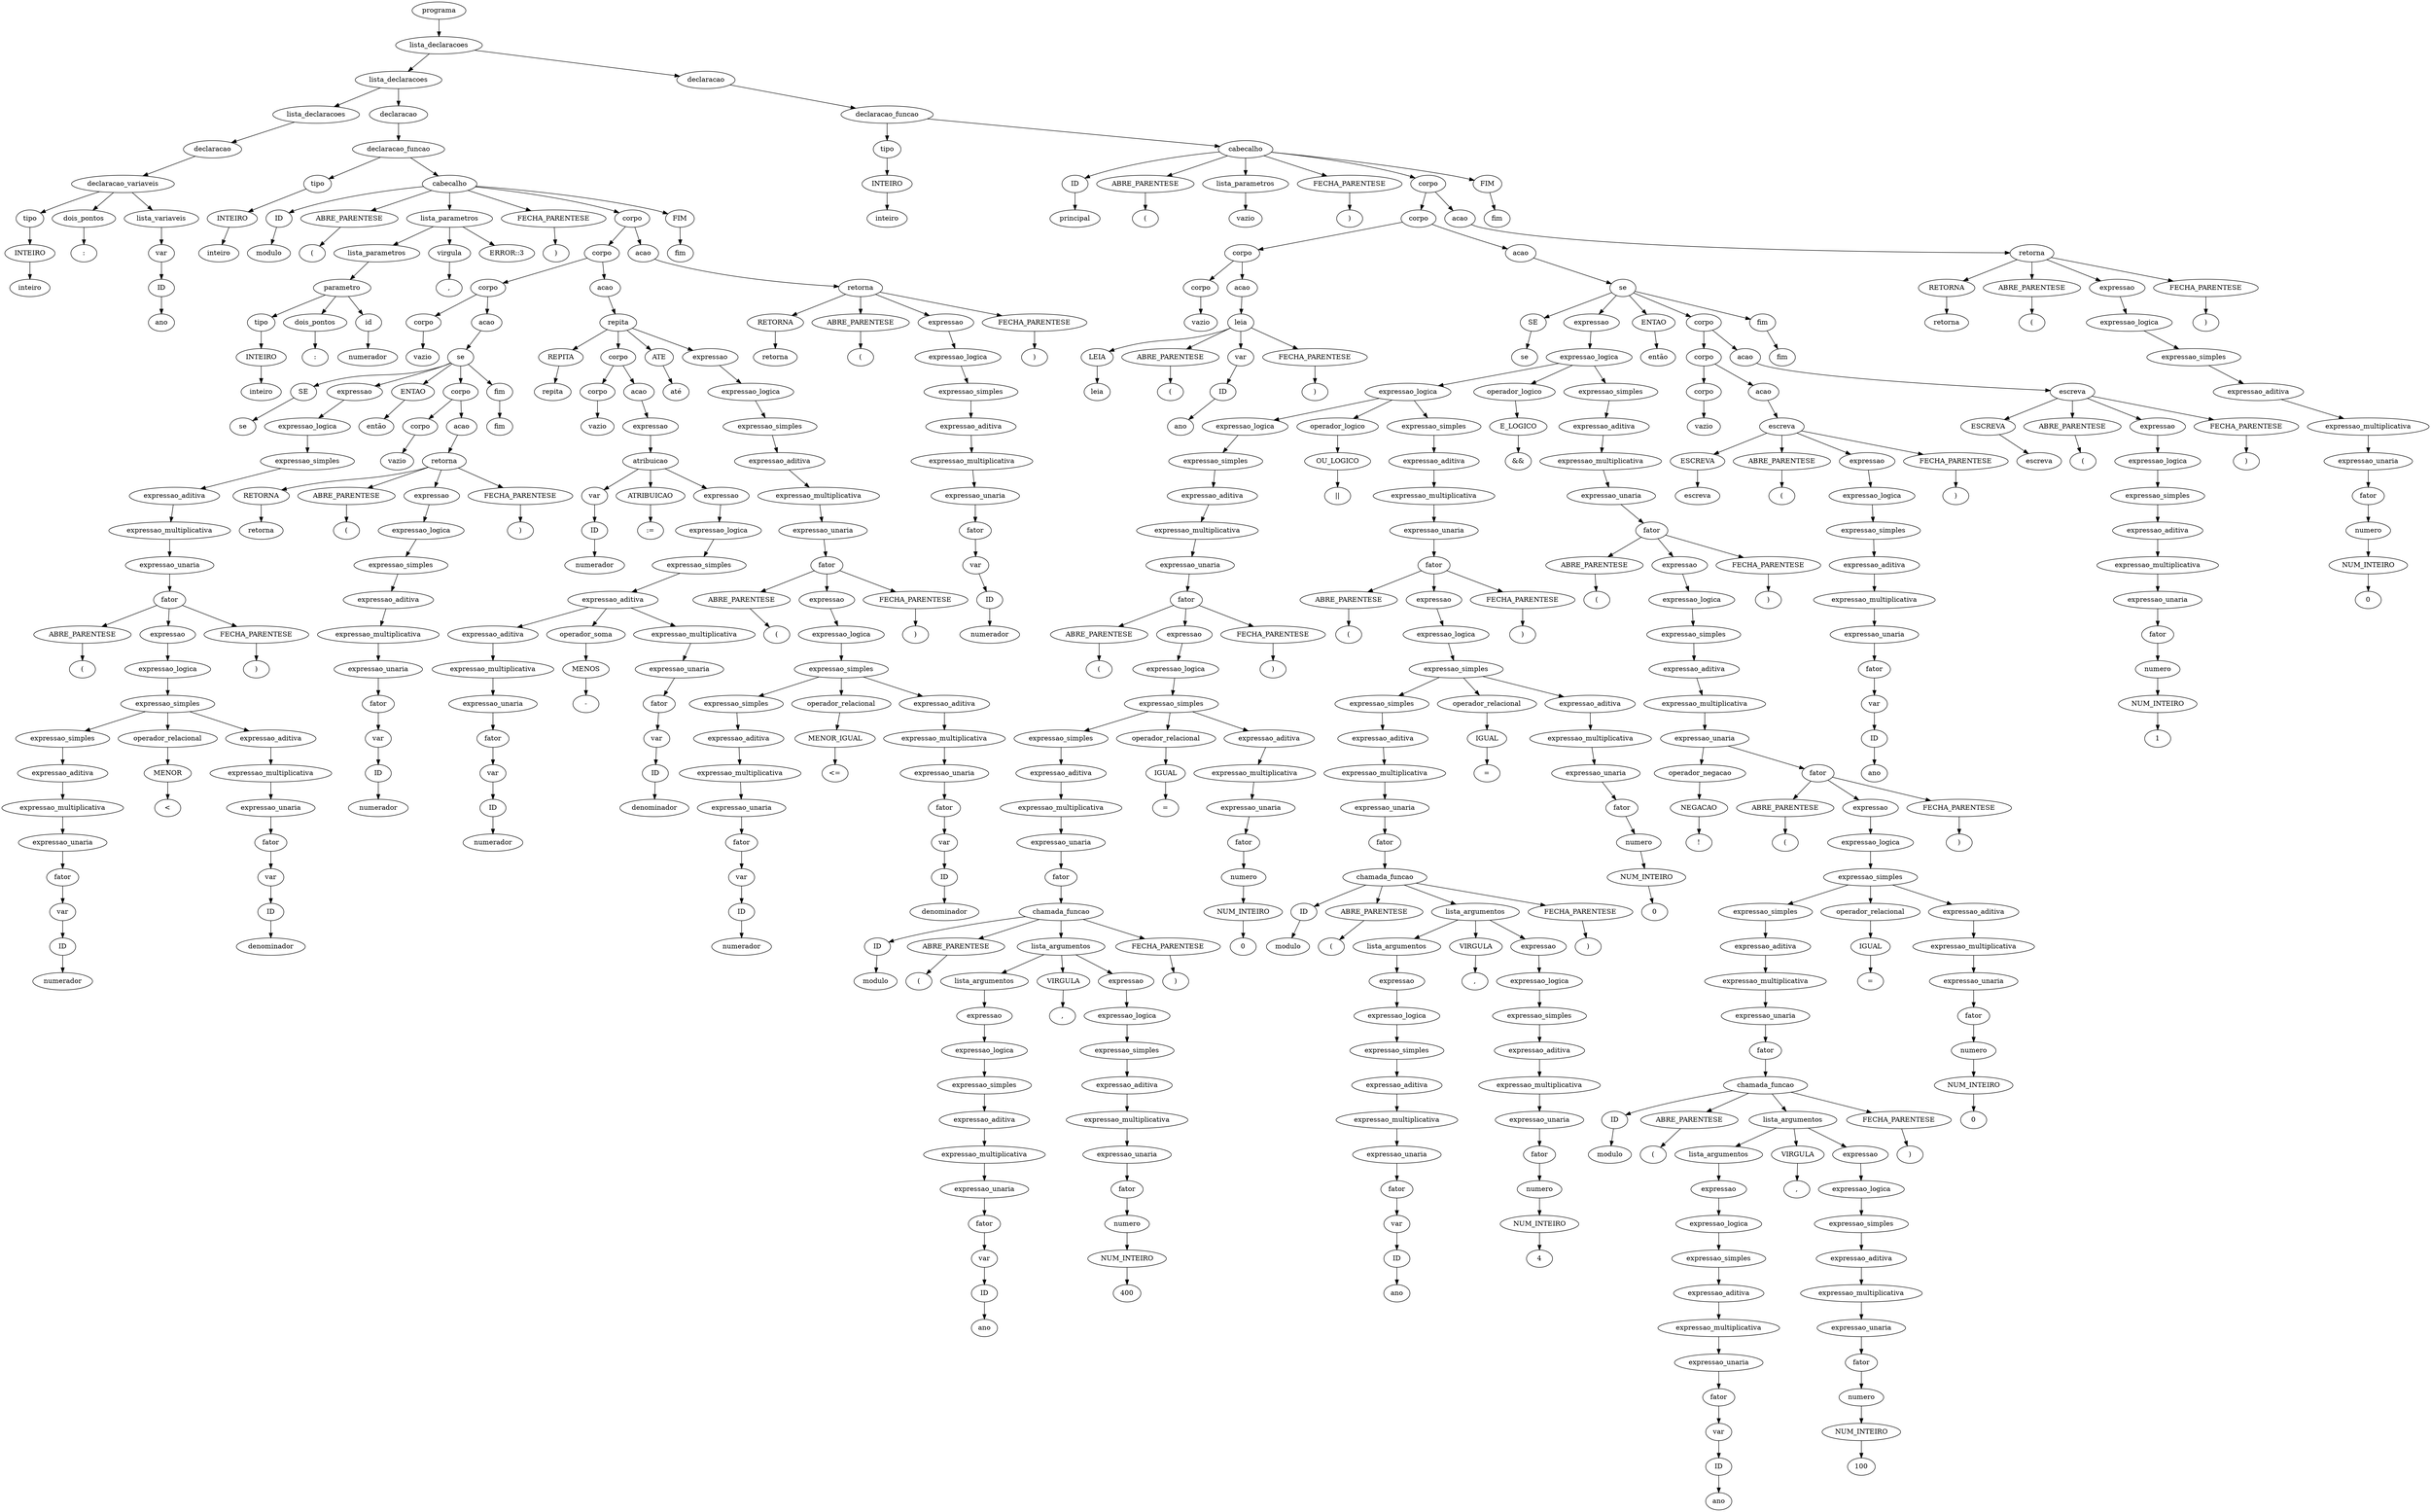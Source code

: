 digraph tree {
    "0x7feaac5673d0" [label="programa"];
    "0x7feaac57db80" [label="lista_declaracoes"];
    "0x7feaac575130" [label="lista_declaracoes"];
    "0x7feaac5672b0" [label="lista_declaracoes"];
    "0x7feacfab27c0" [label="declaracao"];
    "0x7feaac567220" [label="declaracao_variaveis"];
    "0x7feaac567190" [label="tipo"];
    "0x7feaac5671f0" [label="INTEIRO"];
    "0x7feaac567250" [label="inteiro"];
    "0x7feaac567310" [label="dois_pontos"];
    "0x7feaac5671c0" [label=":"];
    "0x7feaac567280" [label="lista_variaveis"];
    "0x7feab0236dc0" [label="var"];
    "0x7feab01ed760" [label="ID"];
    "0x7feaac567370" [label="ano"];
    "0x7feaac567400" [label="declaracao"];
    "0x7feaac567130" [label="declaracao_funcao"];
    "0x7feaac567430" [label="tipo"];
    "0x7feaac567460" [label="INTEIRO"];
    "0x7feaac567490" [label="inteiro"];
    "0x7feaac57d730" [label="cabecalho"];
    "0x7feaac57d250" [label="ID"];
    "0x7feaac57d3a0" [label="modulo"];
    "0x7feaac57d3d0" [label="ABRE_PARENTESE"];
    "0x7feaac57d760" [label="("];
    "0x7feaac567610" [label="lista_parametros"];
    "0x7feaac5674c0" [label="lista_parametros"];
    "0x7feaac567550" [label="parametro"];
    "0x7feaac567340" [label="tipo"];
    "0x7feaac5672e0" [label="INTEIRO"];
    "0x7feaac567640" [label="inteiro"];
    "0x7feaac567580" [label="dois_pontos"];
    "0x7feaac567790" [label=":"];
    "0x7feaac5677c0" [label="id"];
    "0x7feaac5677f0" [label="numerador"];
    "0x7feaac5678b0" [label="virgula"];
    "0x7feaac5678e0" [label=","];
    "0x7feaac567670" [label="ERROR::3"];
    "0x7feaac57d790" [label="FECHA_PARENTESE"];
    "0x7feaac57d7c0" [label=")"];
    "0x7feaac57d550" [label="corpo"];
    "0x7feaac575400" [label="corpo"];
    "0x7feaac567fa0" [label="corpo"];
    "0x7feaac567700" [label="corpo"];
    "0x7feaac567820" [label="vazio"];
    "0x7feaac5679a0" [label="acao"];
    "0x7feaac575070" [label="se"];
    "0x7feaac5755b0" [label="SE"];
    "0x7feaac5751f0" [label="se"];
    "0x7feaac567cd0" [label="expressao"];
    "0x7feaac567bb0" [label="expressao_logica"];
    "0x7feaac567970" [label="expressao_simples"];
    "0x7feaac567f70" [label="expressao_aditiva"];
    "0x7feaac567dc0" [label="expressao_multiplicativa"];
    "0x7feaac5676a0" [label="expressao_unaria"];
    "0x7feaac567e20" [label="fator"];
    "0x7feaac567eb0" [label="ABRE_PARENTESE"];
    "0x7feaac567ee0" [label="("];
    "0x7feaac567df0" [label="expressao"];
    "0x7feaac567b80" [label="expressao_logica"];
    "0x7feaac567d90" [label="expressao_simples"];
    "0x7feaac567b20" [label="expressao_simples"];
    "0x7feaac567a00" [label="expressao_aditiva"];
    "0x7feaac567af0" [label="expressao_multiplicativa"];
    "0x7feaac567730" [label="expressao_unaria"];
    "0x7feaac5679d0" [label="fator"];
    "0x7feaac567910" [label="var"];
    "0x7feaac567a90" [label="ID"];
    "0x7feaac567ac0" [label="numerador"];
    "0x7feaac567b50" [label="operador_relacional"];
    "0x7feaac567c40" [label="MENOR"];
    "0x7feaac567c70" [label="<"];
    "0x7feaac567c10" [label="expressao_aditiva"];
    "0x7feaac567d60" [label="expressao_multiplicativa"];
    "0x7feaac567ca0" [label="expressao_unaria"];
    "0x7feaac567be0" [label="fator"];
    "0x7feaac567a30" [label="var"];
    "0x7feaac567a60" [label="ID"];
    "0x7feaac567d30" [label="denominador"];
    "0x7feaac567f10" [label="FECHA_PARENTESE"];
    "0x7feaac567f40" [label=")"];
    "0x7feaac575220" [label="ENTAO"];
    "0x7feaac5755e0" [label="então"];
    "0x7feaac5753d0" [label="corpo"];
    "0x7feaac5750d0" [label="corpo"];
    "0x7feaac567d00" [label="vazio"];
    "0x7feaac575430" [label="acao"];
    "0x7feaac575370" [label="retorna"];
    "0x7feaac575490" [label="RETORNA"];
    "0x7feaac5754c0" [label="retorna"];
    "0x7feaac5754f0" [label="ABRE_PARENTESE"];
    "0x7feaac575520" [label="("];
    "0x7feaac575340" [label="expressao"];
    "0x7feaac575310" [label="expressao_logica"];
    "0x7feaac5752e0" [label="expressao_simples"];
    "0x7feaac5751c0" [label="expressao_aditiva"];
    "0x7feaac5752b0" [label="expressao_multiplicativa"];
    "0x7feaac575100" [label="expressao_unaria"];
    "0x7feaac575190" [label="fator"];
    "0x7feaac567fd0" [label="var"];
    "0x7feaac575250" [label="ID"];
    "0x7feaac575280" [label="numerador"];
    "0x7feaac575550" [label="FECHA_PARENTESE"];
    "0x7feaac575580" [label=")"];
    "0x7feaac575610" [label="fim"];
    "0x7feaac575640" [label="fim"];
    "0x7feaac5753a0" [label="acao"];
    "0x7feaac57d040" [label="repita"];
    "0x7feaac57d2b0" [label="REPITA"];
    "0x7feaac57d2e0" [label="repita"];
    "0x7feaac575bb0" [label="corpo"];
    "0x7feaac575040" [label="corpo"];
    "0x7feaac567850" [label="vazio"];
    "0x7feaac575b20" [label="acao"];
    "0x7feaac5750a0" [label="expressao"];
    "0x7feaac5758b0" [label="atribuicao"];
    "0x7feaac567e50" [label="var"];
    "0x7feaac5756a0" [label="ID"];
    "0x7feaac5756d0" [label="numerador"];
    "0x7feaac575b50" [label="ATRIBUICAO"];
    "0x7feaac575b80" [label=":="];
    "0x7feaac575af0" [label="expressao"];
    "0x7feaac575ac0" [label="expressao_logica"];
    "0x7feaac575880" [label="expressao_simples"];
    "0x7feaac575910" [label="expressao_aditiva"];
    "0x7feaac575760" [label="expressao_aditiva"];
    "0x7feaac575820" [label="expressao_multiplicativa"];
    "0x7feaac575700" [label="expressao_unaria"];
    "0x7feaac575730" [label="fator"];
    "0x7feaac567e80" [label="var"];
    "0x7feaac575160" [label="ID"];
    "0x7feaac5757f0" [label="numerador"];
    "0x7feaac575970" [label="operador_soma"];
    "0x7feaac575850" [label="MENOS"];
    "0x7feaac575940" [label="-"];
    "0x7feaac575a60" [label="expressao_multiplicativa"];
    "0x7feaac5759a0" [label="expressao_unaria"];
    "0x7feaac5758e0" [label="fator"];
    "0x7feaac575790" [label="var"];
    "0x7feaac5757c0" [label="ID"];
    "0x7feaac575a00" [label="denominador"];
    "0x7feaac57d310" [label="ATE"];
    "0x7feaac57d340" [label="até"];
    "0x7feaac57d1f0" [label="expressao"];
    "0x7feaac575f10" [label="expressao_logica"];
    "0x7feaac575c10" [label="expressao_simples"];
    "0x7feaac575f40" [label="expressao_aditiva"];
    "0x7feaac575df0" [label="expressao_multiplicativa"];
    "0x7feaac575be0" [label="expressao_unaria"];
    "0x7feaac57d0a0" [label="fator"];
    "0x7feaac57d100" [label="ABRE_PARENTESE"];
    "0x7feaac57d160" [label="("];
    "0x7feaac57d070" [label="expressao"];
    "0x7feaac575dc0" [label="expressao_logica"];
    "0x7feaac575fd0" [label="expressao_simples"];
    "0x7feaac575d60" [label="expressao_simples"];
    "0x7feaac575c70" [label="expressao_aditiva"];
    "0x7feaac575d30" [label="expressao_multiplicativa"];
    "0x7feaac575a90" [label="expressao_unaria"];
    "0x7feaac575c40" [label="fator"];
    "0x7feaac575670" [label="var"];
    "0x7feaac575460" [label="ID"];
    "0x7feaac575d00" [label="numerador"];
    "0x7feaac575d90" [label="operador_relacional"];
    "0x7feaac575e80" [label="MENOR_IGUAL"];
    "0x7feaac575eb0" [label="<="];
    "0x7feaac575e50" [label="expressao_aditiva"];
    "0x7feaac575fa0" [label="expressao_multiplicativa"];
    "0x7feaac575ee0" [label="expressao_unaria"];
    "0x7feaac575e20" [label="fator"];
    "0x7feaac575ca0" [label="var"];
    "0x7feaac575cd0" [label="ID"];
    "0x7feaac575f70" [label="denominador"];
    "0x7feaac57d190" [label="FECHA_PARENTESE"];
    "0x7feaac57d1c0" [label=")"];
    "0x7feaac5759d0" [label="acao"];
    "0x7feaac57d4f0" [label="retorna"];
    "0x7feaac57d610" [label="RETORNA"];
    "0x7feaac57d640" [label="retorna"];
    "0x7feaac57d670" [label="ABRE_PARENTESE"];
    "0x7feaac57d6a0" [label="("];
    "0x7feaac57d4c0" [label="expressao"];
    "0x7feaac57d490" [label="expressao_logica"];
    "0x7feaac57d460" [label="expressao_simples"];
    "0x7feaac57d220" [label="expressao_aditiva"];
    "0x7feaac57d430" [label="expressao_multiplicativa"];
    "0x7feaac575a30" [label="expressao_unaria"];
    "0x7feaac57d280" [label="fator"];
    "0x7feaac567940" [label="var"];
    "0x7feaac57d370" [label="ID"];
    "0x7feaac57d400" [label="numerador"];
    "0x7feaac57d6d0" [label="FECHA_PARENTESE"];
    "0x7feaac57d700" [label=")"];
    "0x7feaac57d7f0" [label="FIM"];
    "0x7feaac57d820" [label="fim"];
    "0x7feaac5674f0" [label="declaracao"];
    "0x7feaac567520" [label="declaracao_funcao"];
    "0x7feaac567160" [label="tipo"];
    "0x7feaac567040" [label="INTEIRO"];
    "0x7feaac5673a0" [label="inteiro"];
    "0x7feaac523f40" [label="cabecalho"];
    "0x7feaac523310" [label="ID"];
    "0x7feaac523d30" [label="principal"];
    "0x7feaac5239a0" [label="ABRE_PARENTESE"];
    "0x7feaac5239d0" [label="("];
    "0x7feaac57d5b0" [label="lista_parametros"];
    "0x7feaac57d520" [label="vazio"];
    "0x7feaac523f70" [label="FECHA_PARENTESE"];
    "0x7feaac523fa0" [label=")"];
    "0x7feaac523d60" [label="corpo"];
    "0x7feaac5235e0" [label="corpo"];
    "0x7feaac57daf0" [label="corpo"];
    "0x7feaac57d910" [label="corpo"];
    "0x7feaac5676d0" [label="vazio"];
    "0x7feaac57db20" [label="acao"];
    "0x7feaac57d9d0" [label="leia"];
    "0x7feaac57da00" [label="LEIA"];
    "0x7feaac57dbb0" [label="leia"];
    "0x7feaac57dbe0" [label="ABRE_PARENTESE"];
    "0x7feaac57dc10" [label="("];
    "0x7feaac57d5e0" [label="var"];
    "0x7feaac57da90" [label="ID"];
    "0x7feaac57dac0" [label="ano"];
    "0x7feaac57dc40" [label="FECHA_PARENTESE"];
    "0x7feaac57dc70" [label=")"];
    "0x7feaac57db50" [label="acao"];
    "0x7feaac523280" [label="se"];
    "0x7feaac523b20" [label="SE"];
    "0x7feaac523400" [label="se"];
    "0x7feaac518100" [label="expressao"];
    "0x7feaac518f40" [label="expressao_logica"];
    "0x7feaac5181c0" [label="expressao_logica"];
    "0x7feaac50c310" [label="expressao_logica"];
    "0x7feaac57d9a0" [label="expressao_simples"];
    "0x7feaac50c730" [label="expressao_aditiva"];
    "0x7feaac50c580" [label="expressao_multiplicativa"];
    "0x7feaac57d970" [label="expressao_unaria"];
    "0x7feaac50c5e0" [label="fator"];
    "0x7feaac50c670" [label="ABRE_PARENTESE"];
    "0x7feaac50c6a0" [label="("];
    "0x7feaac50c5b0" [label="expressao"];
    "0x7feaac50c280" [label="expressao_logica"];
    "0x7feaac50c550" [label="expressao_simples"];
    "0x7feaac57dcd0" [label="expressao_simples"];
    "0x7feaac57da30" [label="expressao_aditiva"];
    "0x7feaac57dfd0" [label="expressao_multiplicativa"];
    "0x7feaac57da60" [label="expressao_unaria"];
    "0x7feaac57d940" [label="fator"];
    "0x7feaac57df10" [label="chamada_funcao"];
    "0x7feaac57dd60" [label="ID"];
    "0x7feaac57dd90" [label="modulo"];
    "0x7feaac50c1c0" [label="ABRE_PARENTESE"];
    "0x7feaac50c340" [label="("];
    "0x7feaac50c190" [label="lista_argumentos"];
    "0x7feaac57deb0" [label="lista_argumentos"];
    "0x7feaac57de80" [label="expressao"];
    "0x7feaac57de50" [label="expressao_logica"];
    "0x7feaac57de20" [label="expressao_simples"];
    "0x7feaac57dd30" [label="expressao_aditiva"];
    "0x7feaac57ddf0" [label="expressao_multiplicativa"];
    "0x7feaac57d580" [label="expressao_unaria"];
    "0x7feaac57dd00" [label="fator"];
    "0x7feaac57d8b0" [label="var"];
    "0x7feaac57dca0" [label="ID"];
    "0x7feaac57ddc0" [label="ano"];
    "0x7feaac50c220" [label="VIRGULA"];
    "0x7feaac50c250" [label=","];
    "0x7feaac50c160" [label="expressao"];
    "0x7feaac50c130" [label="expressao_logica"];
    "0x7feaac50c100" [label="expressao_simples"];
    "0x7feaac57dfa0" [label="expressao_aditiva"];
    "0x7feaac50c0d0" [label="expressao_multiplicativa"];
    "0x7feaac57df40" [label="expressao_unaria"];
    "0x7feaac57df70" [label="fator"];
    "0x7feaac57dee0" [label="numero"];
    "0x7feaac50c070" [label="NUM_INTEIRO"];
    "0x7feaac50c0a0" [label="400"];
    "0x7feaac50c370" [label="FECHA_PARENTESE"];
    "0x7feaac50c3a0" [label=")"];
    "0x7feaac50c3d0" [label="operador_relacional"];
    "0x7feaac50c400" [label="IGUAL"];
    "0x7feaac50c430" [label="="];
    "0x7feaac50c040" [label="expressao_aditiva"];
    "0x7feaac50c520" [label="expressao_multiplicativa"];
    "0x7feaac50c460" [label="expressao_unaria"];
    "0x7feaac50c1f0" [label="fator"];
    "0x7feaac50c2b0" [label="numero"];
    "0x7feaac50c2e0" [label="NUM_INTEIRO"];
    "0x7feaac50c4f0" [label="0"];
    "0x7feaac50c6d0" [label="FECHA_PARENTESE"];
    "0x7feaac50c700" [label=")"];
    "0x7feaac50c820" [label="operador_logico"];
    "0x7feaac50c490" [label="OU_LOGICO"];
    "0x7feaac50c7f0" [label="||"];
    "0x7feaac50c7c0" [label="expressao_simples"];
    "0x7feaac518370" [label="expressao_aditiva"];
    "0x7feaac50cdf0" [label="expressao_multiplicativa"];
    "0x7feaac50c790" [label="expressao_unaria"];
    "0x7feaac518220" [label="fator"];
    "0x7feaac5182b0" [label="ABRE_PARENTESE"];
    "0x7feaac5182e0" [label="("];
    "0x7feaac5181f0" [label="expressao"];
    "0x7feaac50c910" [label="expressao_logica"];
    "0x7feaac518190" [label="expressao_simples"];
    "0x7feaac50c8b0" [label="expressao_simples"];
    "0x7feaac50c880" [label="expressao_aditiva"];
    "0x7feaac50cfd0" [label="expressao_multiplicativa"];
    "0x7feaac50ce80" [label="expressao_unaria"];
    "0x7feaac50cf10" [label="fator"];
    "0x7feaac50cb50" [label="chamada_funcao"];
    "0x7feaac50c9a0" [label="ID"];
    "0x7feaac50c9d0" [label="modulo"];
    "0x7feaac50cdc0" [label="ABRE_PARENTESE"];
    "0x7feaac50cf40" [label="("];
    "0x7feaac50cd90" [label="lista_argumentos"];
    "0x7feaac50caf0" [label="lista_argumentos"];
    "0x7feaac50cac0" [label="expressao"];
    "0x7feaac50ca90" [label="expressao_logica"];
    "0x7feaac50ca60" [label="expressao_simples"];
    "0x7feaac50c970" [label="expressao_aditiva"];
    "0x7feaac50ca30" [label="expressao_multiplicativa"];
    "0x7feaac50c850" [label="expressao_unaria"];
    "0x7feaac50c940" [label="fator"];
    "0x7feaac50c610" [label="var"];
    "0x7feaac50c640" [label="ID"];
    "0x7feaac50ca00" [label="ano"];
    "0x7feaac50ce20" [label="VIRGULA"];
    "0x7feaac50ce50" [label=","];
    "0x7feaac50cd60" [label="expressao"];
    "0x7feaac50cd30" [label="expressao_logica"];
    "0x7feaac50cd00" [label="expressao_simples"];
    "0x7feaac50cbe0" [label="expressao_aditiva"];
    "0x7feaac50ccd0" [label="expressao_multiplicativa"];
    "0x7feaac50cb80" [label="expressao_unaria"];
    "0x7feaac50cbb0" [label="fator"];
    "0x7feaac50cb20" [label="numero"];
    "0x7feaac50cc70" [label="NUM_INTEIRO"];
    "0x7feaac50cca0" [label="4"];
    "0x7feaac50cf70" [label="FECHA_PARENTESE"];
    "0x7feaac50cfa0" [label=")"];
    "0x7feaac50c8e0" [label="operador_relacional"];
    "0x7feaac518040" [label="IGUAL"];
    "0x7feaac518070" [label="="];
    "0x7feaac50cc40" [label="expressao_aditiva"];
    "0x7feaac518160" [label="expressao_multiplicativa"];
    "0x7feaac5180a0" [label="expressao_unaria"];
    "0x7feaac50cc10" [label="fator"];
    "0x7feaac50ceb0" [label="numero"];
    "0x7feaac50cee0" [label="NUM_INTEIRO"];
    "0x7feaac518130" [label="0"];
    "0x7feaac518310" [label="FECHA_PARENTESE"];
    "0x7feaac518340" [label=")"];
    "0x7feaac5180d0" [label="operador_logico"];
    "0x7feaac50c4c0" [label="E_LOGICO"];
    "0x7feaac50c760" [label="&&"];
    "0x7feaac518400" [label="expressao_simples"];
    "0x7feaac5231f0" [label="expressao_aditiva"];
    "0x7feaac518f10" [label="expressao_multiplicativa"];
    "0x7feaac5183d0" [label="expressao_unaria"];
    "0x7feaac518dc0" [label="fator"];
    "0x7feaac523130" [label="ABRE_PARENTESE"];
    "0x7feaac523160" [label="("];
    "0x7feaac518d90" [label="expressao"];
    "0x7feaac518e80" [label="expressao_logica"];
    "0x7feaac5184f0" [label="expressao_simples"];
    "0x7feaac518af0" [label="expressao_aditiva"];
    "0x7feaac518430" [label="expressao_multiplicativa"];
    "0x7feaac5184c0" [label="expressao_unaria"];
    "0x7feaac518520" [label="operador_negacao"];
    "0x7feaac518250" [label="NEGACAO"];
    "0x7feaac518280" [label="!"];
    "0x7feaac518ee0" [label="fator"];
    "0x7feaac518f70" [label="ABRE_PARENTESE"];
    "0x7feaac518fa0" [label="("];
    "0x7feaac518eb0" [label="expressao"];
    "0x7feaac518610" [label="expressao_logica"];
    "0x7feaac518e50" [label="expressao_simples"];
    "0x7feaac5185b0" [label="expressao_simples"];
    "0x7feaac518580" [label="expressao_aditiva"];
    "0x7feaac518cd0" [label="expressao_multiplicativa"];
    "0x7feaac518b80" [label="expressao_unaria"];
    "0x7feaac518c10" [label="fator"];
    "0x7feaac518850" [label="chamada_funcao"];
    "0x7feaac5186a0" [label="ID"];
    "0x7feaac5186d0" [label="modulo"];
    "0x7feaac518ac0" [label="ABRE_PARENTESE"];
    "0x7feaac518c40" [label="("];
    "0x7feaac518a90" [label="lista_argumentos"];
    "0x7feaac5187f0" [label="lista_argumentos"];
    "0x7feaac5187c0" [label="expressao"];
    "0x7feaac518790" [label="expressao_logica"];
    "0x7feaac518760" [label="expressao_simples"];
    "0x7feaac518670" [label="expressao_aditiva"];
    "0x7feaac518730" [label="expressao_multiplicativa"];
    "0x7feaac518550" [label="expressao_unaria"];
    "0x7feaac518640" [label="fator"];
    "0x7feaac518460" [label="var"];
    "0x7feaac518490" [label="ID"];
    "0x7feaac518700" [label="ano"];
    "0x7feaac518b20" [label="VIRGULA"];
    "0x7feaac518b50" [label=","];
    "0x7feaac518a60" [label="expressao"];
    "0x7feaac518a30" [label="expressao_logica"];
    "0x7feaac518a00" [label="expressao_simples"];
    "0x7feaac5188e0" [label="expressao_aditiva"];
    "0x7feaac5189d0" [label="expressao_multiplicativa"];
    "0x7feaac518880" [label="expressao_unaria"];
    "0x7feaac5188b0" [label="fator"];
    "0x7feaac518820" [label="numero"];
    "0x7feaac518970" [label="NUM_INTEIRO"];
    "0x7feaac5189a0" [label="100"];
    "0x7feaac518c70" [label="FECHA_PARENTESE"];
    "0x7feaac518ca0" [label=")"];
    "0x7feaac5185e0" [label="operador_relacional"];
    "0x7feaac518d00" [label="IGUAL"];
    "0x7feaac518d30" [label="="];
    "0x7feaac518940" [label="expressao_aditiva"];
    "0x7feaac518e20" [label="expressao_multiplicativa"];
    "0x7feaac518d60" [label="expressao_unaria"];
    "0x7feaac518910" [label="fator"];
    "0x7feaac518bb0" [label="numero"];
    "0x7feaac518be0" [label="NUM_INTEIRO"];
    "0x7feaac518df0" [label="0"];
    "0x7feaac518fd0" [label="FECHA_PARENTESE"];
    "0x7feaac523040" [label=")"];
    "0x7feaac523190" [label="FECHA_PARENTESE"];
    "0x7feaac5231c0" [label=")"];
    "0x7feaac5237c0" [label="ENTAO"];
    "0x7feaac523b50" [label="então"];
    "0x7feaac523940" [label="corpo"];
    "0x7feaac5235b0" [label="corpo"];
    "0x7feaac5232b0" [label="corpo"];
    "0x7feaac523070" [label="vazio"];
    "0x7feaac523610" [label="acao"];
    "0x7feaac523550" [label="escreva"];
    "0x7feaac523670" [label="ESCREVA"];
    "0x7feaac5236a0" [label="escreva"];
    "0x7feaac5236d0" [label="ABRE_PARENTESE"];
    "0x7feaac523700" [label="("];
    "0x7feaac523520" [label="expressao"];
    "0x7feaac5234f0" [label="expressao_logica"];
    "0x7feaac5234c0" [label="expressao_simples"];
    "0x7feaac5233a0" [label="expressao_aditiva"];
    "0x7feaac523490" [label="expressao_multiplicativa"];
    "0x7feaac5232e0" [label="expressao_unaria"];
    "0x7feaac523370" [label="fator"];
    "0x7feaac5183a0" [label="var"];
    "0x7feaac523430" [label="ID"];
    "0x7feaac523460" [label="ano"];
    "0x7feaac523730" [label="FECHA_PARENTESE"];
    "0x7feaac523760" [label=")"];
    "0x7feaac523970" [label="acao"];
    "0x7feaac5238e0" [label="escreva"];
    "0x7feaac523a00" [label="ESCREVA"];
    "0x7feaac523a30" [label="escreva"];
    "0x7feaac523a60" [label="ABRE_PARENTESE"];
    "0x7feaac523a90" [label="("];
    "0x7feaac5238b0" [label="expressao"];
    "0x7feaac523880" [label="expressao_logica"];
    "0x7feaac523850" [label="expressao_simples"];
    "0x7feaac5233d0" [label="expressao_aditiva"];
    "0x7feaac523820" [label="expressao_multiplicativa"];
    "0x7feaac5230a0" [label="expressao_unaria"];
    "0x7feaac523580" [label="fator"];
    "0x7feaac523250" [label="numero"];
    "0x7feaac523790" [label="NUM_INTEIRO"];
    "0x7feaac5237f0" [label="1"];
    "0x7feaac523ac0" [label="FECHA_PARENTESE"];
    "0x7feaac523af0" [label=")"];
    "0x7feaac523b80" [label="fim"];
    "0x7feaac523bb0" [label="fim"];
    "0x7feaac523dc0" [label="acao"];
    "0x7feaac523d00" [label="retorna"];
    "0x7feaac523e20" [label="RETORNA"];
    "0x7feaac523e50" [label="retorna"];
    "0x7feaac523e80" [label="ABRE_PARENTESE"];
    "0x7feaac523eb0" [label="("];
    "0x7feaac523cd0" [label="expressao"];
    "0x7feaac523ca0" [label="expressao_logica"];
    "0x7feaac523c70" [label="expressao_simples"];
    "0x7feaac523640" [label="expressao_aditiva"];
    "0x7feaac523c40" [label="expressao_multiplicativa"];
    "0x7feaac523340" [label="expressao_unaria"];
    "0x7feaac523100" [label="fator"];
    "0x7feaac57d8e0" [label="numero"];
    "0x7feaac523be0" [label="NUM_INTEIRO"];
    "0x7feaac523c10" [label="0"];
    "0x7feaac523ee0" [label="FECHA_PARENTESE"];
    "0x7feaac523f10" [label=")"];
    "0x7feaac523fd0" [label="FIM"];
    "0x7feaac52f040" [label="fim"];
    "0x7feaac5673d0" -> "0x7feaac57db80";
    "0x7feaac57db80" -> "0x7feaac575130";
    "0x7feaac57db80" -> "0x7feaac5674f0";
    "0x7feaac575130" -> "0x7feaac5672b0";
    "0x7feaac575130" -> "0x7feaac567400";
    "0x7feaac5672b0" -> "0x7feacfab27c0";
    "0x7feacfab27c0" -> "0x7feaac567220";
    "0x7feaac567220" -> "0x7feaac567190";
    "0x7feaac567220" -> "0x7feaac567310";
    "0x7feaac567220" -> "0x7feaac567280";
    "0x7feaac567190" -> "0x7feaac5671f0";
    "0x7feaac5671f0" -> "0x7feaac567250";
    "0x7feaac567310" -> "0x7feaac5671c0";
    "0x7feaac567280" -> "0x7feab0236dc0";
    "0x7feab0236dc0" -> "0x7feab01ed760";
    "0x7feab01ed760" -> "0x7feaac567370";
    "0x7feaac567400" -> "0x7feaac567130";
    "0x7feaac567130" -> "0x7feaac567430";
    "0x7feaac567130" -> "0x7feaac57d730";
    "0x7feaac567430" -> "0x7feaac567460";
    "0x7feaac567460" -> "0x7feaac567490";
    "0x7feaac57d730" -> "0x7feaac57d250";
    "0x7feaac57d730" -> "0x7feaac57d3d0";
    "0x7feaac57d730" -> "0x7feaac567610";
    "0x7feaac57d730" -> "0x7feaac57d790";
    "0x7feaac57d730" -> "0x7feaac57d550";
    "0x7feaac57d730" -> "0x7feaac57d7f0";
    "0x7feaac57d250" -> "0x7feaac57d3a0";
    "0x7feaac57d3d0" -> "0x7feaac57d760";
    "0x7feaac567610" -> "0x7feaac5674c0";
    "0x7feaac567610" -> "0x7feaac5678b0";
    "0x7feaac567610" -> "0x7feaac567670";
    "0x7feaac5674c0" -> "0x7feaac567550";
    "0x7feaac567550" -> "0x7feaac567340";
    "0x7feaac567550" -> "0x7feaac567580";
    "0x7feaac567550" -> "0x7feaac5677c0";
    "0x7feaac567340" -> "0x7feaac5672e0";
    "0x7feaac5672e0" -> "0x7feaac567640";
    "0x7feaac567580" -> "0x7feaac567790";
    "0x7feaac5677c0" -> "0x7feaac5677f0";
    "0x7feaac5678b0" -> "0x7feaac5678e0";
    "0x7feaac57d790" -> "0x7feaac57d7c0";
    "0x7feaac57d550" -> "0x7feaac575400";
    "0x7feaac57d550" -> "0x7feaac5759d0";
    "0x7feaac575400" -> "0x7feaac567fa0";
    "0x7feaac575400" -> "0x7feaac5753a0";
    "0x7feaac567fa0" -> "0x7feaac567700";
    "0x7feaac567fa0" -> "0x7feaac5679a0";
    "0x7feaac567700" -> "0x7feaac567820";
    "0x7feaac5679a0" -> "0x7feaac575070";
    "0x7feaac575070" -> "0x7feaac5755b0";
    "0x7feaac575070" -> "0x7feaac567cd0";
    "0x7feaac575070" -> "0x7feaac575220";
    "0x7feaac575070" -> "0x7feaac5753d0";
    "0x7feaac575070" -> "0x7feaac575610";
    "0x7feaac5755b0" -> "0x7feaac5751f0";
    "0x7feaac567cd0" -> "0x7feaac567bb0";
    "0x7feaac567bb0" -> "0x7feaac567970";
    "0x7feaac567970" -> "0x7feaac567f70";
    "0x7feaac567f70" -> "0x7feaac567dc0";
    "0x7feaac567dc0" -> "0x7feaac5676a0";
    "0x7feaac5676a0" -> "0x7feaac567e20";
    "0x7feaac567e20" -> "0x7feaac567eb0";
    "0x7feaac567e20" -> "0x7feaac567df0";
    "0x7feaac567e20" -> "0x7feaac567f10";
    "0x7feaac567eb0" -> "0x7feaac567ee0";
    "0x7feaac567df0" -> "0x7feaac567b80";
    "0x7feaac567b80" -> "0x7feaac567d90";
    "0x7feaac567d90" -> "0x7feaac567b20";
    "0x7feaac567d90" -> "0x7feaac567b50";
    "0x7feaac567d90" -> "0x7feaac567c10";
    "0x7feaac567b20" -> "0x7feaac567a00";
    "0x7feaac567a00" -> "0x7feaac567af0";
    "0x7feaac567af0" -> "0x7feaac567730";
    "0x7feaac567730" -> "0x7feaac5679d0";
    "0x7feaac5679d0" -> "0x7feaac567910";
    "0x7feaac567910" -> "0x7feaac567a90";
    "0x7feaac567a90" -> "0x7feaac567ac0";
    "0x7feaac567b50" -> "0x7feaac567c40";
    "0x7feaac567c40" -> "0x7feaac567c70";
    "0x7feaac567c10" -> "0x7feaac567d60";
    "0x7feaac567d60" -> "0x7feaac567ca0";
    "0x7feaac567ca0" -> "0x7feaac567be0";
    "0x7feaac567be0" -> "0x7feaac567a30";
    "0x7feaac567a30" -> "0x7feaac567a60";
    "0x7feaac567a60" -> "0x7feaac567d30";
    "0x7feaac567f10" -> "0x7feaac567f40";
    "0x7feaac575220" -> "0x7feaac5755e0";
    "0x7feaac5753d0" -> "0x7feaac5750d0";
    "0x7feaac5753d0" -> "0x7feaac575430";
    "0x7feaac5750d0" -> "0x7feaac567d00";
    "0x7feaac575430" -> "0x7feaac575370";
    "0x7feaac575370" -> "0x7feaac575490";
    "0x7feaac575370" -> "0x7feaac5754f0";
    "0x7feaac575370" -> "0x7feaac575340";
    "0x7feaac575370" -> "0x7feaac575550";
    "0x7feaac575490" -> "0x7feaac5754c0";
    "0x7feaac5754f0" -> "0x7feaac575520";
    "0x7feaac575340" -> "0x7feaac575310";
    "0x7feaac575310" -> "0x7feaac5752e0";
    "0x7feaac5752e0" -> "0x7feaac5751c0";
    "0x7feaac5751c0" -> "0x7feaac5752b0";
    "0x7feaac5752b0" -> "0x7feaac575100";
    "0x7feaac575100" -> "0x7feaac575190";
    "0x7feaac575190" -> "0x7feaac567fd0";
    "0x7feaac567fd0" -> "0x7feaac575250";
    "0x7feaac575250" -> "0x7feaac575280";
    "0x7feaac575550" -> "0x7feaac575580";
    "0x7feaac575610" -> "0x7feaac575640";
    "0x7feaac5753a0" -> "0x7feaac57d040";
    "0x7feaac57d040" -> "0x7feaac57d2b0";
    "0x7feaac57d040" -> "0x7feaac575bb0";
    "0x7feaac57d040" -> "0x7feaac57d310";
    "0x7feaac57d040" -> "0x7feaac57d1f0";
    "0x7feaac57d2b0" -> "0x7feaac57d2e0";
    "0x7feaac575bb0" -> "0x7feaac575040";
    "0x7feaac575bb0" -> "0x7feaac575b20";
    "0x7feaac575040" -> "0x7feaac567850";
    "0x7feaac575b20" -> "0x7feaac5750a0";
    "0x7feaac5750a0" -> "0x7feaac5758b0";
    "0x7feaac5758b0" -> "0x7feaac567e50";
    "0x7feaac5758b0" -> "0x7feaac575b50";
    "0x7feaac5758b0" -> "0x7feaac575af0";
    "0x7feaac567e50" -> "0x7feaac5756a0";
    "0x7feaac5756a0" -> "0x7feaac5756d0";
    "0x7feaac575b50" -> "0x7feaac575b80";
    "0x7feaac575af0" -> "0x7feaac575ac0";
    "0x7feaac575ac0" -> "0x7feaac575880";
    "0x7feaac575880" -> "0x7feaac575910";
    "0x7feaac575910" -> "0x7feaac575760";
    "0x7feaac575910" -> "0x7feaac575970";
    "0x7feaac575910" -> "0x7feaac575a60";
    "0x7feaac575760" -> "0x7feaac575820";
    "0x7feaac575820" -> "0x7feaac575700";
    "0x7feaac575700" -> "0x7feaac575730";
    "0x7feaac575730" -> "0x7feaac567e80";
    "0x7feaac567e80" -> "0x7feaac575160";
    "0x7feaac575160" -> "0x7feaac5757f0";
    "0x7feaac575970" -> "0x7feaac575850";
    "0x7feaac575850" -> "0x7feaac575940";
    "0x7feaac575a60" -> "0x7feaac5759a0";
    "0x7feaac5759a0" -> "0x7feaac5758e0";
    "0x7feaac5758e0" -> "0x7feaac575790";
    "0x7feaac575790" -> "0x7feaac5757c0";
    "0x7feaac5757c0" -> "0x7feaac575a00";
    "0x7feaac57d310" -> "0x7feaac57d340";
    "0x7feaac57d1f0" -> "0x7feaac575f10";
    "0x7feaac575f10" -> "0x7feaac575c10";
    "0x7feaac575c10" -> "0x7feaac575f40";
    "0x7feaac575f40" -> "0x7feaac575df0";
    "0x7feaac575df0" -> "0x7feaac575be0";
    "0x7feaac575be0" -> "0x7feaac57d0a0";
    "0x7feaac57d0a0" -> "0x7feaac57d100";
    "0x7feaac57d0a0" -> "0x7feaac57d070";
    "0x7feaac57d0a0" -> "0x7feaac57d190";
    "0x7feaac57d100" -> "0x7feaac57d160";
    "0x7feaac57d070" -> "0x7feaac575dc0";
    "0x7feaac575dc0" -> "0x7feaac575fd0";
    "0x7feaac575fd0" -> "0x7feaac575d60";
    "0x7feaac575fd0" -> "0x7feaac575d90";
    "0x7feaac575fd0" -> "0x7feaac575e50";
    "0x7feaac575d60" -> "0x7feaac575c70";
    "0x7feaac575c70" -> "0x7feaac575d30";
    "0x7feaac575d30" -> "0x7feaac575a90";
    "0x7feaac575a90" -> "0x7feaac575c40";
    "0x7feaac575c40" -> "0x7feaac575670";
    "0x7feaac575670" -> "0x7feaac575460";
    "0x7feaac575460" -> "0x7feaac575d00";
    "0x7feaac575d90" -> "0x7feaac575e80";
    "0x7feaac575e80" -> "0x7feaac575eb0";
    "0x7feaac575e50" -> "0x7feaac575fa0";
    "0x7feaac575fa0" -> "0x7feaac575ee0";
    "0x7feaac575ee0" -> "0x7feaac575e20";
    "0x7feaac575e20" -> "0x7feaac575ca0";
    "0x7feaac575ca0" -> "0x7feaac575cd0";
    "0x7feaac575cd0" -> "0x7feaac575f70";
    "0x7feaac57d190" -> "0x7feaac57d1c0";
    "0x7feaac5759d0" -> "0x7feaac57d4f0";
    "0x7feaac57d4f0" -> "0x7feaac57d610";
    "0x7feaac57d4f0" -> "0x7feaac57d670";
    "0x7feaac57d4f0" -> "0x7feaac57d4c0";
    "0x7feaac57d4f0" -> "0x7feaac57d6d0";
    "0x7feaac57d610" -> "0x7feaac57d640";
    "0x7feaac57d670" -> "0x7feaac57d6a0";
    "0x7feaac57d4c0" -> "0x7feaac57d490";
    "0x7feaac57d490" -> "0x7feaac57d460";
    "0x7feaac57d460" -> "0x7feaac57d220";
    "0x7feaac57d220" -> "0x7feaac57d430";
    "0x7feaac57d430" -> "0x7feaac575a30";
    "0x7feaac575a30" -> "0x7feaac57d280";
    "0x7feaac57d280" -> "0x7feaac567940";
    "0x7feaac567940" -> "0x7feaac57d370";
    "0x7feaac57d370" -> "0x7feaac57d400";
    "0x7feaac57d6d0" -> "0x7feaac57d700";
    "0x7feaac57d7f0" -> "0x7feaac57d820";
    "0x7feaac5674f0" -> "0x7feaac567520";
    "0x7feaac567520" -> "0x7feaac567160";
    "0x7feaac567520" -> "0x7feaac523f40";
    "0x7feaac567160" -> "0x7feaac567040";
    "0x7feaac567040" -> "0x7feaac5673a0";
    "0x7feaac523f40" -> "0x7feaac523310";
    "0x7feaac523f40" -> "0x7feaac5239a0";
    "0x7feaac523f40" -> "0x7feaac57d5b0";
    "0x7feaac523f40" -> "0x7feaac523f70";
    "0x7feaac523f40" -> "0x7feaac523d60";
    "0x7feaac523f40" -> "0x7feaac523fd0";
    "0x7feaac523310" -> "0x7feaac523d30";
    "0x7feaac5239a0" -> "0x7feaac5239d0";
    "0x7feaac57d5b0" -> "0x7feaac57d520";
    "0x7feaac523f70" -> "0x7feaac523fa0";
    "0x7feaac523d60" -> "0x7feaac5235e0";
    "0x7feaac523d60" -> "0x7feaac523dc0";
    "0x7feaac5235e0" -> "0x7feaac57daf0";
    "0x7feaac5235e0" -> "0x7feaac57db50";
    "0x7feaac57daf0" -> "0x7feaac57d910";
    "0x7feaac57daf0" -> "0x7feaac57db20";
    "0x7feaac57d910" -> "0x7feaac5676d0";
    "0x7feaac57db20" -> "0x7feaac57d9d0";
    "0x7feaac57d9d0" -> "0x7feaac57da00";
    "0x7feaac57d9d0" -> "0x7feaac57dbe0";
    "0x7feaac57d9d0" -> "0x7feaac57d5e0";
    "0x7feaac57d9d0" -> "0x7feaac57dc40";
    "0x7feaac57da00" -> "0x7feaac57dbb0";
    "0x7feaac57dbe0" -> "0x7feaac57dc10";
    "0x7feaac57d5e0" -> "0x7feaac57da90";
    "0x7feaac57da90" -> "0x7feaac57dac0";
    "0x7feaac57dc40" -> "0x7feaac57dc70";
    "0x7feaac57db50" -> "0x7feaac523280";
    "0x7feaac523280" -> "0x7feaac523b20";
    "0x7feaac523280" -> "0x7feaac518100";
    "0x7feaac523280" -> "0x7feaac5237c0";
    "0x7feaac523280" -> "0x7feaac523940";
    "0x7feaac523280" -> "0x7feaac523b80";
    "0x7feaac523b20" -> "0x7feaac523400";
    "0x7feaac518100" -> "0x7feaac518f40";
    "0x7feaac518f40" -> "0x7feaac5181c0";
    "0x7feaac518f40" -> "0x7feaac5180d0";
    "0x7feaac518f40" -> "0x7feaac518400";
    "0x7feaac5181c0" -> "0x7feaac50c310";
    "0x7feaac5181c0" -> "0x7feaac50c820";
    "0x7feaac5181c0" -> "0x7feaac50c7c0";
    "0x7feaac50c310" -> "0x7feaac57d9a0";
    "0x7feaac57d9a0" -> "0x7feaac50c730";
    "0x7feaac50c730" -> "0x7feaac50c580";
    "0x7feaac50c580" -> "0x7feaac57d970";
    "0x7feaac57d970" -> "0x7feaac50c5e0";
    "0x7feaac50c5e0" -> "0x7feaac50c670";
    "0x7feaac50c5e0" -> "0x7feaac50c5b0";
    "0x7feaac50c5e0" -> "0x7feaac50c6d0";
    "0x7feaac50c670" -> "0x7feaac50c6a0";
    "0x7feaac50c5b0" -> "0x7feaac50c280";
    "0x7feaac50c280" -> "0x7feaac50c550";
    "0x7feaac50c550" -> "0x7feaac57dcd0";
    "0x7feaac50c550" -> "0x7feaac50c3d0";
    "0x7feaac50c550" -> "0x7feaac50c040";
    "0x7feaac57dcd0" -> "0x7feaac57da30";
    "0x7feaac57da30" -> "0x7feaac57dfd0";
    "0x7feaac57dfd0" -> "0x7feaac57da60";
    "0x7feaac57da60" -> "0x7feaac57d940";
    "0x7feaac57d940" -> "0x7feaac57df10";
    "0x7feaac57df10" -> "0x7feaac57dd60";
    "0x7feaac57df10" -> "0x7feaac50c1c0";
    "0x7feaac57df10" -> "0x7feaac50c190";
    "0x7feaac57df10" -> "0x7feaac50c370";
    "0x7feaac57dd60" -> "0x7feaac57dd90";
    "0x7feaac50c1c0" -> "0x7feaac50c340";
    "0x7feaac50c190" -> "0x7feaac57deb0";
    "0x7feaac50c190" -> "0x7feaac50c220";
    "0x7feaac50c190" -> "0x7feaac50c160";
    "0x7feaac57deb0" -> "0x7feaac57de80";
    "0x7feaac57de80" -> "0x7feaac57de50";
    "0x7feaac57de50" -> "0x7feaac57de20";
    "0x7feaac57de20" -> "0x7feaac57dd30";
    "0x7feaac57dd30" -> "0x7feaac57ddf0";
    "0x7feaac57ddf0" -> "0x7feaac57d580";
    "0x7feaac57d580" -> "0x7feaac57dd00";
    "0x7feaac57dd00" -> "0x7feaac57d8b0";
    "0x7feaac57d8b0" -> "0x7feaac57dca0";
    "0x7feaac57dca0" -> "0x7feaac57ddc0";
    "0x7feaac50c220" -> "0x7feaac50c250";
    "0x7feaac50c160" -> "0x7feaac50c130";
    "0x7feaac50c130" -> "0x7feaac50c100";
    "0x7feaac50c100" -> "0x7feaac57dfa0";
    "0x7feaac57dfa0" -> "0x7feaac50c0d0";
    "0x7feaac50c0d0" -> "0x7feaac57df40";
    "0x7feaac57df40" -> "0x7feaac57df70";
    "0x7feaac57df70" -> "0x7feaac57dee0";
    "0x7feaac57dee0" -> "0x7feaac50c070";
    "0x7feaac50c070" -> "0x7feaac50c0a0";
    "0x7feaac50c370" -> "0x7feaac50c3a0";
    "0x7feaac50c3d0" -> "0x7feaac50c400";
    "0x7feaac50c400" -> "0x7feaac50c430";
    "0x7feaac50c040" -> "0x7feaac50c520";
    "0x7feaac50c520" -> "0x7feaac50c460";
    "0x7feaac50c460" -> "0x7feaac50c1f0";
    "0x7feaac50c1f0" -> "0x7feaac50c2b0";
    "0x7feaac50c2b0" -> "0x7feaac50c2e0";
    "0x7feaac50c2e0" -> "0x7feaac50c4f0";
    "0x7feaac50c6d0" -> "0x7feaac50c700";
    "0x7feaac50c820" -> "0x7feaac50c490";
    "0x7feaac50c490" -> "0x7feaac50c7f0";
    "0x7feaac50c7c0" -> "0x7feaac518370";
    "0x7feaac518370" -> "0x7feaac50cdf0";
    "0x7feaac50cdf0" -> "0x7feaac50c790";
    "0x7feaac50c790" -> "0x7feaac518220";
    "0x7feaac518220" -> "0x7feaac5182b0";
    "0x7feaac518220" -> "0x7feaac5181f0";
    "0x7feaac518220" -> "0x7feaac518310";
    "0x7feaac5182b0" -> "0x7feaac5182e0";
    "0x7feaac5181f0" -> "0x7feaac50c910";
    "0x7feaac50c910" -> "0x7feaac518190";
    "0x7feaac518190" -> "0x7feaac50c8b0";
    "0x7feaac518190" -> "0x7feaac50c8e0";
    "0x7feaac518190" -> "0x7feaac50cc40";
    "0x7feaac50c8b0" -> "0x7feaac50c880";
    "0x7feaac50c880" -> "0x7feaac50cfd0";
    "0x7feaac50cfd0" -> "0x7feaac50ce80";
    "0x7feaac50ce80" -> "0x7feaac50cf10";
    "0x7feaac50cf10" -> "0x7feaac50cb50";
    "0x7feaac50cb50" -> "0x7feaac50c9a0";
    "0x7feaac50cb50" -> "0x7feaac50cdc0";
    "0x7feaac50cb50" -> "0x7feaac50cd90";
    "0x7feaac50cb50" -> "0x7feaac50cf70";
    "0x7feaac50c9a0" -> "0x7feaac50c9d0";
    "0x7feaac50cdc0" -> "0x7feaac50cf40";
    "0x7feaac50cd90" -> "0x7feaac50caf0";
    "0x7feaac50cd90" -> "0x7feaac50ce20";
    "0x7feaac50cd90" -> "0x7feaac50cd60";
    "0x7feaac50caf0" -> "0x7feaac50cac0";
    "0x7feaac50cac0" -> "0x7feaac50ca90";
    "0x7feaac50ca90" -> "0x7feaac50ca60";
    "0x7feaac50ca60" -> "0x7feaac50c970";
    "0x7feaac50c970" -> "0x7feaac50ca30";
    "0x7feaac50ca30" -> "0x7feaac50c850";
    "0x7feaac50c850" -> "0x7feaac50c940";
    "0x7feaac50c940" -> "0x7feaac50c610";
    "0x7feaac50c610" -> "0x7feaac50c640";
    "0x7feaac50c640" -> "0x7feaac50ca00";
    "0x7feaac50ce20" -> "0x7feaac50ce50";
    "0x7feaac50cd60" -> "0x7feaac50cd30";
    "0x7feaac50cd30" -> "0x7feaac50cd00";
    "0x7feaac50cd00" -> "0x7feaac50cbe0";
    "0x7feaac50cbe0" -> "0x7feaac50ccd0";
    "0x7feaac50ccd0" -> "0x7feaac50cb80";
    "0x7feaac50cb80" -> "0x7feaac50cbb0";
    "0x7feaac50cbb0" -> "0x7feaac50cb20";
    "0x7feaac50cb20" -> "0x7feaac50cc70";
    "0x7feaac50cc70" -> "0x7feaac50cca0";
    "0x7feaac50cf70" -> "0x7feaac50cfa0";
    "0x7feaac50c8e0" -> "0x7feaac518040";
    "0x7feaac518040" -> "0x7feaac518070";
    "0x7feaac50cc40" -> "0x7feaac518160";
    "0x7feaac518160" -> "0x7feaac5180a0";
    "0x7feaac5180a0" -> "0x7feaac50cc10";
    "0x7feaac50cc10" -> "0x7feaac50ceb0";
    "0x7feaac50ceb0" -> "0x7feaac50cee0";
    "0x7feaac50cee0" -> "0x7feaac518130";
    "0x7feaac518310" -> "0x7feaac518340";
    "0x7feaac5180d0" -> "0x7feaac50c4c0";
    "0x7feaac50c4c0" -> "0x7feaac50c760";
    "0x7feaac518400" -> "0x7feaac5231f0";
    "0x7feaac5231f0" -> "0x7feaac518f10";
    "0x7feaac518f10" -> "0x7feaac5183d0";
    "0x7feaac5183d0" -> "0x7feaac518dc0";
    "0x7feaac518dc0" -> "0x7feaac523130";
    "0x7feaac518dc0" -> "0x7feaac518d90";
    "0x7feaac518dc0" -> "0x7feaac523190";
    "0x7feaac523130" -> "0x7feaac523160";
    "0x7feaac518d90" -> "0x7feaac518e80";
    "0x7feaac518e80" -> "0x7feaac5184f0";
    "0x7feaac5184f0" -> "0x7feaac518af0";
    "0x7feaac518af0" -> "0x7feaac518430";
    "0x7feaac518430" -> "0x7feaac5184c0";
    "0x7feaac5184c0" -> "0x7feaac518520";
    "0x7feaac5184c0" -> "0x7feaac518ee0";
    "0x7feaac518520" -> "0x7feaac518250";
    "0x7feaac518250" -> "0x7feaac518280";
    "0x7feaac518ee0" -> "0x7feaac518f70";
    "0x7feaac518ee0" -> "0x7feaac518eb0";
    "0x7feaac518ee0" -> "0x7feaac518fd0";
    "0x7feaac518f70" -> "0x7feaac518fa0";
    "0x7feaac518eb0" -> "0x7feaac518610";
    "0x7feaac518610" -> "0x7feaac518e50";
    "0x7feaac518e50" -> "0x7feaac5185b0";
    "0x7feaac518e50" -> "0x7feaac5185e0";
    "0x7feaac518e50" -> "0x7feaac518940";
    "0x7feaac5185b0" -> "0x7feaac518580";
    "0x7feaac518580" -> "0x7feaac518cd0";
    "0x7feaac518cd0" -> "0x7feaac518b80";
    "0x7feaac518b80" -> "0x7feaac518c10";
    "0x7feaac518c10" -> "0x7feaac518850";
    "0x7feaac518850" -> "0x7feaac5186a0";
    "0x7feaac518850" -> "0x7feaac518ac0";
    "0x7feaac518850" -> "0x7feaac518a90";
    "0x7feaac518850" -> "0x7feaac518c70";
    "0x7feaac5186a0" -> "0x7feaac5186d0";
    "0x7feaac518ac0" -> "0x7feaac518c40";
    "0x7feaac518a90" -> "0x7feaac5187f0";
    "0x7feaac518a90" -> "0x7feaac518b20";
    "0x7feaac518a90" -> "0x7feaac518a60";
    "0x7feaac5187f0" -> "0x7feaac5187c0";
    "0x7feaac5187c0" -> "0x7feaac518790";
    "0x7feaac518790" -> "0x7feaac518760";
    "0x7feaac518760" -> "0x7feaac518670";
    "0x7feaac518670" -> "0x7feaac518730";
    "0x7feaac518730" -> "0x7feaac518550";
    "0x7feaac518550" -> "0x7feaac518640";
    "0x7feaac518640" -> "0x7feaac518460";
    "0x7feaac518460" -> "0x7feaac518490";
    "0x7feaac518490" -> "0x7feaac518700";
    "0x7feaac518b20" -> "0x7feaac518b50";
    "0x7feaac518a60" -> "0x7feaac518a30";
    "0x7feaac518a30" -> "0x7feaac518a00";
    "0x7feaac518a00" -> "0x7feaac5188e0";
    "0x7feaac5188e0" -> "0x7feaac5189d0";
    "0x7feaac5189d0" -> "0x7feaac518880";
    "0x7feaac518880" -> "0x7feaac5188b0";
    "0x7feaac5188b0" -> "0x7feaac518820";
    "0x7feaac518820" -> "0x7feaac518970";
    "0x7feaac518970" -> "0x7feaac5189a0";
    "0x7feaac518c70" -> "0x7feaac518ca0";
    "0x7feaac5185e0" -> "0x7feaac518d00";
    "0x7feaac518d00" -> "0x7feaac518d30";
    "0x7feaac518940" -> "0x7feaac518e20";
    "0x7feaac518e20" -> "0x7feaac518d60";
    "0x7feaac518d60" -> "0x7feaac518910";
    "0x7feaac518910" -> "0x7feaac518bb0";
    "0x7feaac518bb0" -> "0x7feaac518be0";
    "0x7feaac518be0" -> "0x7feaac518df0";
    "0x7feaac518fd0" -> "0x7feaac523040";
    "0x7feaac523190" -> "0x7feaac5231c0";
    "0x7feaac5237c0" -> "0x7feaac523b50";
    "0x7feaac523940" -> "0x7feaac5235b0";
    "0x7feaac523940" -> "0x7feaac523970";
    "0x7feaac5235b0" -> "0x7feaac5232b0";
    "0x7feaac5235b0" -> "0x7feaac523610";
    "0x7feaac5232b0" -> "0x7feaac523070";
    "0x7feaac523610" -> "0x7feaac523550";
    "0x7feaac523550" -> "0x7feaac523670";
    "0x7feaac523550" -> "0x7feaac5236d0";
    "0x7feaac523550" -> "0x7feaac523520";
    "0x7feaac523550" -> "0x7feaac523730";
    "0x7feaac523670" -> "0x7feaac5236a0";
    "0x7feaac5236d0" -> "0x7feaac523700";
    "0x7feaac523520" -> "0x7feaac5234f0";
    "0x7feaac5234f0" -> "0x7feaac5234c0";
    "0x7feaac5234c0" -> "0x7feaac5233a0";
    "0x7feaac5233a0" -> "0x7feaac523490";
    "0x7feaac523490" -> "0x7feaac5232e0";
    "0x7feaac5232e0" -> "0x7feaac523370";
    "0x7feaac523370" -> "0x7feaac5183a0";
    "0x7feaac5183a0" -> "0x7feaac523430";
    "0x7feaac523430" -> "0x7feaac523460";
    "0x7feaac523730" -> "0x7feaac523760";
    "0x7feaac523970" -> "0x7feaac5238e0";
    "0x7feaac5238e0" -> "0x7feaac523a00";
    "0x7feaac5238e0" -> "0x7feaac523a60";
    "0x7feaac5238e0" -> "0x7feaac5238b0";
    "0x7feaac5238e0" -> "0x7feaac523ac0";
    "0x7feaac523a00" -> "0x7feaac523a30";
    "0x7feaac523a60" -> "0x7feaac523a90";
    "0x7feaac5238b0" -> "0x7feaac523880";
    "0x7feaac523880" -> "0x7feaac523850";
    "0x7feaac523850" -> "0x7feaac5233d0";
    "0x7feaac5233d0" -> "0x7feaac523820";
    "0x7feaac523820" -> "0x7feaac5230a0";
    "0x7feaac5230a0" -> "0x7feaac523580";
    "0x7feaac523580" -> "0x7feaac523250";
    "0x7feaac523250" -> "0x7feaac523790";
    "0x7feaac523790" -> "0x7feaac5237f0";
    "0x7feaac523ac0" -> "0x7feaac523af0";
    "0x7feaac523b80" -> "0x7feaac523bb0";
    "0x7feaac523dc0" -> "0x7feaac523d00";
    "0x7feaac523d00" -> "0x7feaac523e20";
    "0x7feaac523d00" -> "0x7feaac523e80";
    "0x7feaac523d00" -> "0x7feaac523cd0";
    "0x7feaac523d00" -> "0x7feaac523ee0";
    "0x7feaac523e20" -> "0x7feaac523e50";
    "0x7feaac523e80" -> "0x7feaac523eb0";
    "0x7feaac523cd0" -> "0x7feaac523ca0";
    "0x7feaac523ca0" -> "0x7feaac523c70";
    "0x7feaac523c70" -> "0x7feaac523640";
    "0x7feaac523640" -> "0x7feaac523c40";
    "0x7feaac523c40" -> "0x7feaac523340";
    "0x7feaac523340" -> "0x7feaac523100";
    "0x7feaac523100" -> "0x7feaac57d8e0";
    "0x7feaac57d8e0" -> "0x7feaac523be0";
    "0x7feaac523be0" -> "0x7feaac523c10";
    "0x7feaac523ee0" -> "0x7feaac523f10";
    "0x7feaac523fd0" -> "0x7feaac52f040";
}
